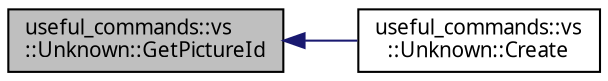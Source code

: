 digraph "useful_commands::vs::Unknown::GetPictureId"
{
 // INTERACTIVE_SVG=YES
  edge [fontname="Verdana",fontsize="10",labelfontname="Verdana",labelfontsize="10"];
  node [fontname="Verdana",fontsize="10",shape=record];
  rankdir="LR";
  Node1 [label="useful_commands::vs\l::Unknown::GetPictureId",height=0.2,width=0.4,color="black", fillcolor="grey75", style="filled", fontcolor="black"];
  Node1 -> Node2 [dir="back",color="midnightblue",fontsize="10",style="solid",fontname="Verdana"];
  Node2 [label="useful_commands::vs\l::Unknown::Create",height=0.2,width=0.4,color="black", fillcolor="white", style="filled",URL="$classuseful__commands_1_1vs_1_1_unknown.html#afcbc901d373f948e1bd4ba2753e7d2aa",tooltip="Функция создания объекта команды. "];
}

